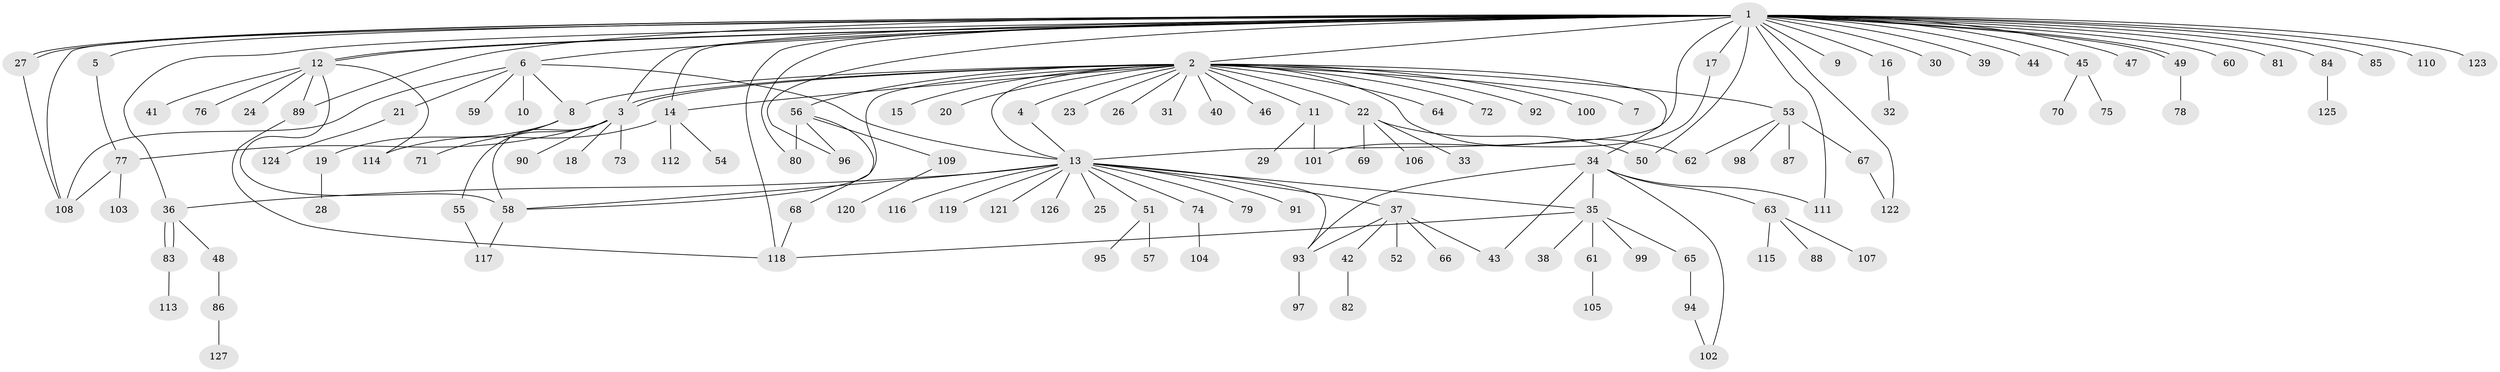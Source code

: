 // Generated by graph-tools (version 1.1) at 2025/47/03/09/25 04:47:54]
// undirected, 127 vertices, 163 edges
graph export_dot {
graph [start="1"]
  node [color=gray90,style=filled];
  1;
  2;
  3;
  4;
  5;
  6;
  7;
  8;
  9;
  10;
  11;
  12;
  13;
  14;
  15;
  16;
  17;
  18;
  19;
  20;
  21;
  22;
  23;
  24;
  25;
  26;
  27;
  28;
  29;
  30;
  31;
  32;
  33;
  34;
  35;
  36;
  37;
  38;
  39;
  40;
  41;
  42;
  43;
  44;
  45;
  46;
  47;
  48;
  49;
  50;
  51;
  52;
  53;
  54;
  55;
  56;
  57;
  58;
  59;
  60;
  61;
  62;
  63;
  64;
  65;
  66;
  67;
  68;
  69;
  70;
  71;
  72;
  73;
  74;
  75;
  76;
  77;
  78;
  79;
  80;
  81;
  82;
  83;
  84;
  85;
  86;
  87;
  88;
  89;
  90;
  91;
  92;
  93;
  94;
  95;
  96;
  97;
  98;
  99;
  100;
  101;
  102;
  103;
  104;
  105;
  106;
  107;
  108;
  109;
  110;
  111;
  112;
  113;
  114;
  115;
  116;
  117;
  118;
  119;
  120;
  121;
  122;
  123;
  124;
  125;
  126;
  127;
  1 -- 2;
  1 -- 3;
  1 -- 5;
  1 -- 6;
  1 -- 9;
  1 -- 12;
  1 -- 12;
  1 -- 13;
  1 -- 14;
  1 -- 16;
  1 -- 17;
  1 -- 27;
  1 -- 27;
  1 -- 30;
  1 -- 36;
  1 -- 39;
  1 -- 44;
  1 -- 45;
  1 -- 47;
  1 -- 49;
  1 -- 49;
  1 -- 50;
  1 -- 60;
  1 -- 80;
  1 -- 81;
  1 -- 84;
  1 -- 85;
  1 -- 89;
  1 -- 96;
  1 -- 108;
  1 -- 110;
  1 -- 111;
  1 -- 118;
  1 -- 122;
  1 -- 123;
  2 -- 3;
  2 -- 3;
  2 -- 4;
  2 -- 7;
  2 -- 8;
  2 -- 11;
  2 -- 13;
  2 -- 14;
  2 -- 15;
  2 -- 20;
  2 -- 22;
  2 -- 23;
  2 -- 26;
  2 -- 31;
  2 -- 34;
  2 -- 40;
  2 -- 46;
  2 -- 53;
  2 -- 56;
  2 -- 58;
  2 -- 62;
  2 -- 64;
  2 -- 72;
  2 -- 92;
  2 -- 100;
  3 -- 18;
  3 -- 55;
  3 -- 58;
  3 -- 73;
  3 -- 77;
  3 -- 90;
  4 -- 13;
  5 -- 77;
  6 -- 8;
  6 -- 10;
  6 -- 13;
  6 -- 21;
  6 -- 59;
  6 -- 108;
  8 -- 19;
  8 -- 71;
  11 -- 29;
  11 -- 101;
  12 -- 24;
  12 -- 41;
  12 -- 58;
  12 -- 76;
  12 -- 89;
  12 -- 114;
  13 -- 25;
  13 -- 35;
  13 -- 36;
  13 -- 37;
  13 -- 51;
  13 -- 58;
  13 -- 74;
  13 -- 79;
  13 -- 91;
  13 -- 93;
  13 -- 116;
  13 -- 119;
  13 -- 121;
  13 -- 126;
  14 -- 54;
  14 -- 112;
  14 -- 114;
  16 -- 32;
  17 -- 101;
  19 -- 28;
  21 -- 124;
  22 -- 33;
  22 -- 50;
  22 -- 69;
  22 -- 106;
  27 -- 108;
  34 -- 35;
  34 -- 43;
  34 -- 63;
  34 -- 93;
  34 -- 102;
  34 -- 111;
  35 -- 38;
  35 -- 61;
  35 -- 65;
  35 -- 99;
  35 -- 118;
  36 -- 48;
  36 -- 83;
  36 -- 83;
  37 -- 42;
  37 -- 43;
  37 -- 52;
  37 -- 66;
  37 -- 93;
  42 -- 82;
  45 -- 70;
  45 -- 75;
  48 -- 86;
  49 -- 78;
  51 -- 57;
  51 -- 95;
  53 -- 62;
  53 -- 67;
  53 -- 87;
  53 -- 98;
  55 -- 117;
  56 -- 68;
  56 -- 80;
  56 -- 96;
  56 -- 109;
  58 -- 117;
  61 -- 105;
  63 -- 88;
  63 -- 107;
  63 -- 115;
  65 -- 94;
  67 -- 122;
  68 -- 118;
  74 -- 104;
  77 -- 103;
  77 -- 108;
  83 -- 113;
  84 -- 125;
  86 -- 127;
  89 -- 118;
  93 -- 97;
  94 -- 102;
  109 -- 120;
}
